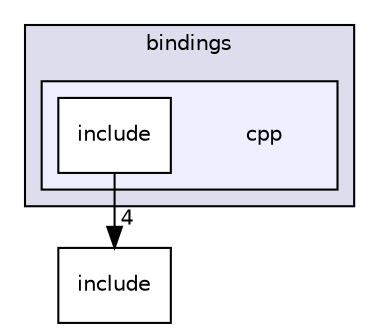 digraph "cpp" {
  compound=true
  node [ fontsize="10", fontname="Helvetica"];
  edge [ labelfontsize="10", labelfontname="Helvetica"];
  subgraph clusterdir_ea91a2a72b7cbbf988d2bd2cd1d23e49 {
    graph [ bgcolor="#ddddee", pencolor="black", label="bindings" fontname="Helvetica", fontsize="10", URL="dir_ea91a2a72b7cbbf988d2bd2cd1d23e49.html"]
  subgraph clusterdir_53a5031665bcd86213921b48eca04b55 {
    graph [ bgcolor="#eeeeff", pencolor="black", label="" URL="dir_53a5031665bcd86213921b48eca04b55.html"];
    dir_53a5031665bcd86213921b48eca04b55 [shape=plaintext label="cpp"];
    dir_dad1865aa249b16f6d1b0eca22f3c203 [shape=box label="include" color="black" fillcolor="white" style="filled" URL="dir_dad1865aa249b16f6d1b0eca22f3c203.html"];
  }
  }
  dir_b0856f6b0d80ccb263b2f415c91f9e17 [shape=box label="include" URL="dir_b0856f6b0d80ccb263b2f415c91f9e17.html"];
  dir_dad1865aa249b16f6d1b0eca22f3c203->dir_b0856f6b0d80ccb263b2f415c91f9e17 [headlabel="4", labeldistance=1.5 headhref="dir_000033_000034.html"];
}
